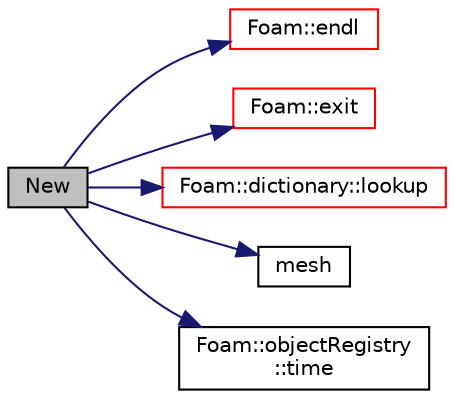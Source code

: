 digraph "New"
{
  bgcolor="transparent";
  edge [fontname="Helvetica",fontsize="10",labelfontname="Helvetica",labelfontsize="10"];
  node [fontname="Helvetica",fontsize="10",shape=record];
  rankdir="LR";
  Node22 [label="New",height=0.2,width=0.4,color="black", fillcolor="grey75", style="filled", fontcolor="black"];
  Node22 -> Node23 [color="midnightblue",fontsize="10",style="solid",fontname="Helvetica"];
  Node23 [label="Foam::endl",height=0.2,width=0.4,color="red",URL="$a21851.html#a2db8fe02a0d3909e9351bb4275b23ce4",tooltip="Add newline and flush stream. "];
  Node22 -> Node25 [color="midnightblue",fontsize="10",style="solid",fontname="Helvetica"];
  Node25 [label="Foam::exit",height=0.2,width=0.4,color="red",URL="$a21851.html#a06ca7250d8e89caf05243ec094843642"];
  Node22 -> Node72 [color="midnightblue",fontsize="10",style="solid",fontname="Helvetica"];
  Node72 [label="Foam::dictionary::lookup",height=0.2,width=0.4,color="red",URL="$a27129.html#a6a0727fa523e48977e27348663def509",tooltip="Find and return an entry data stream. "];
  Node22 -> Node320 [color="midnightblue",fontsize="10",style="solid",fontname="Helvetica"];
  Node320 [label="mesh",height=0.2,width=0.4,color="black",URL="$a22325.html#ae78c91f8ff731c07ccc4351d9fe861ba",tooltip="Return reference to mesh. "];
  Node22 -> Node124 [color="midnightblue",fontsize="10",style="solid",fontname="Helvetica"];
  Node124 [label="Foam::objectRegistry\l::time",height=0.2,width=0.4,color="black",URL="$a27433.html#a0d94096809fe3376b29a2a29ca11bb18",tooltip="Return time. "];
}
